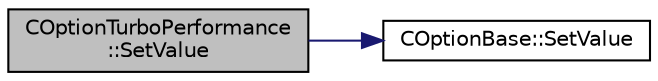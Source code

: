 digraph "COptionTurboPerformance::SetValue"
{
 // LATEX_PDF_SIZE
  edge [fontname="Helvetica",fontsize="10",labelfontname="Helvetica",labelfontsize="10"];
  node [fontname="Helvetica",fontsize="10",shape=record];
  rankdir="LR";
  Node1 [label="COptionTurboPerformance\l::SetValue",height=0.2,width=0.4,color="black", fillcolor="grey75", style="filled", fontcolor="black",tooltip=" "];
  Node1 -> Node2 [color="midnightblue",fontsize="10",style="solid",fontname="Helvetica"];
  Node2 [label="COptionBase::SetValue",height=0.2,width=0.4,color="black", fillcolor="white", style="filled",URL="$classCOptionBase.html#af1fdb6f6d4b9217832b93fade86ba592",tooltip=" "];
}
